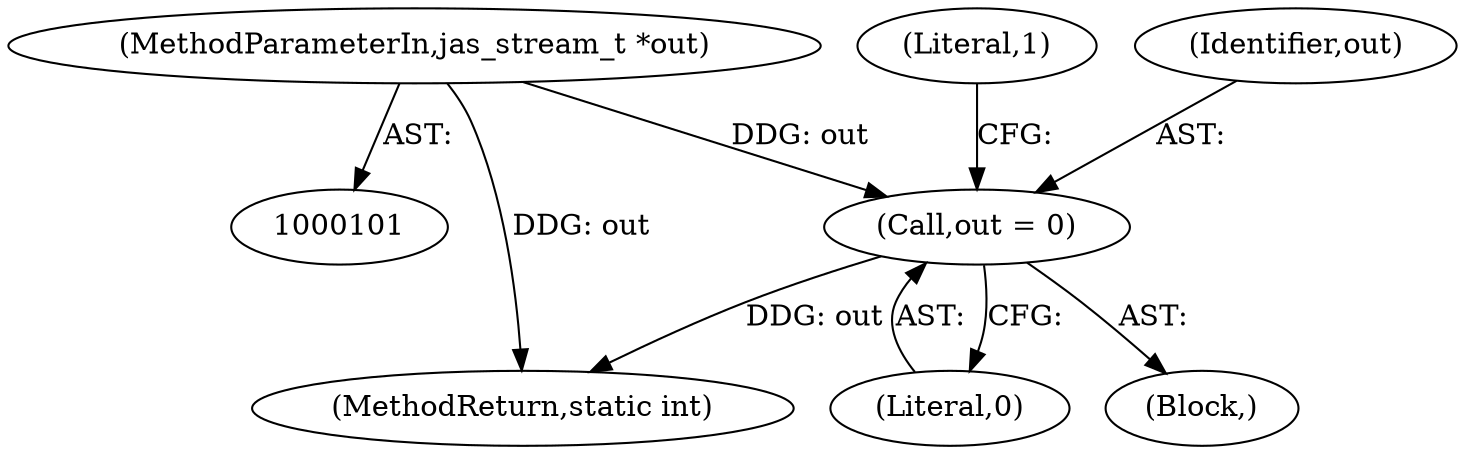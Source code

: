 digraph "0_jasper_e96fc4fdd525fa0ede28074a7e2b1caf94b58b0d_6@pointer" {
"1000117" [label="(Call,out = 0)"];
"1000103" [label="(MethodParameterIn,jas_stream_t *out)"];
"1000122" [label="(Literal,1)"];
"1000117" [label="(Call,out = 0)"];
"1000119" [label="(Literal,0)"];
"1000103" [label="(MethodParameterIn,jas_stream_t *out)"];
"1000123" [label="(MethodReturn,static int)"];
"1000118" [label="(Identifier,out)"];
"1000104" [label="(Block,)"];
"1000117" -> "1000104"  [label="AST: "];
"1000117" -> "1000119"  [label="CFG: "];
"1000118" -> "1000117"  [label="AST: "];
"1000119" -> "1000117"  [label="AST: "];
"1000122" -> "1000117"  [label="CFG: "];
"1000117" -> "1000123"  [label="DDG: out"];
"1000103" -> "1000117"  [label="DDG: out"];
"1000103" -> "1000101"  [label="AST: "];
"1000103" -> "1000123"  [label="DDG: out"];
}
